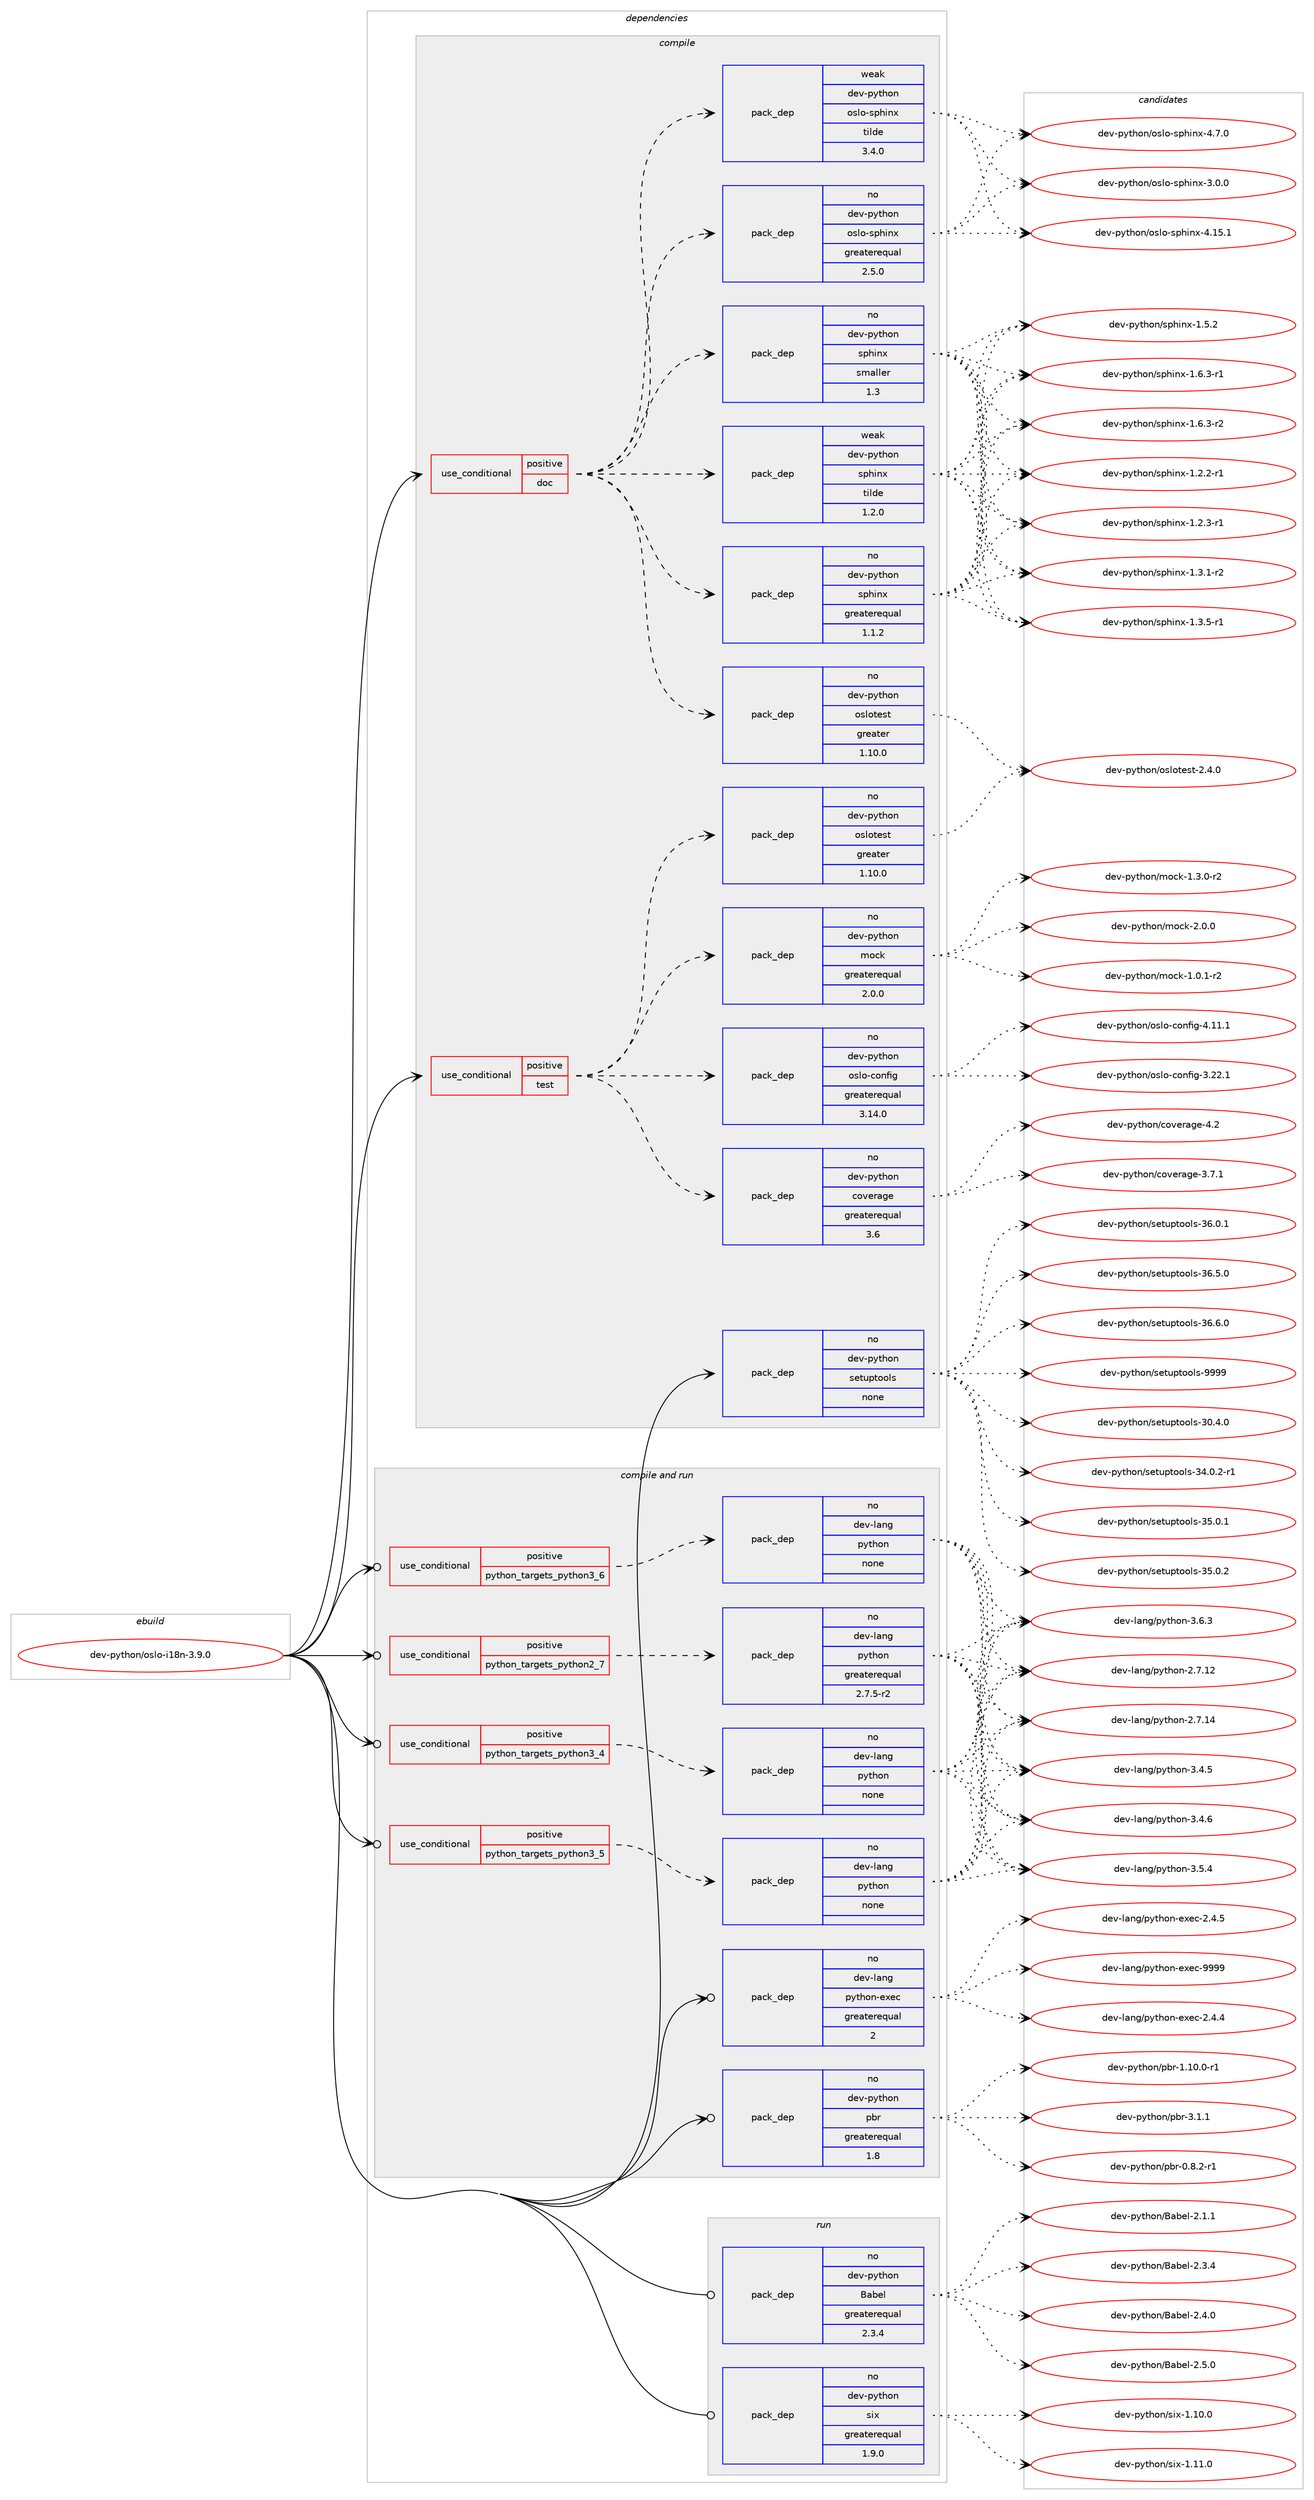 digraph prolog {

# *************
# Graph options
# *************

newrank=true;
concentrate=true;
compound=true;
graph [rankdir=LR,fontname=Helvetica,fontsize=10,ranksep=1.5];#, ranksep=2.5, nodesep=0.2];
edge  [arrowhead=vee];
node  [fontname=Helvetica,fontsize=10];

# **********
# The ebuild
# **********

subgraph cluster_leftcol {
color=gray;
rank=same;
label=<<i>ebuild</i>>;
id [label="dev-python/oslo-i18n-3.9.0", color=red, width=4, href="../dev-python/oslo-i18n-3.9.0.svg"];
}

# ****************
# The dependencies
# ****************

subgraph cluster_midcol {
color=gray;
label=<<i>dependencies</i>>;
subgraph cluster_compile {
fillcolor="#eeeeee";
style=filled;
label=<<i>compile</i>>;
subgraph cond36654 {
dependency170326 [label=<<TABLE BORDER="0" CELLBORDER="1" CELLSPACING="0" CELLPADDING="4"><TR><TD ROWSPAN="3" CELLPADDING="10">use_conditional</TD></TR><TR><TD>positive</TD></TR><TR><TD>doc</TD></TR></TABLE>>, shape=none, color=red];
subgraph pack129809 {
dependency170327 [label=<<TABLE BORDER="0" CELLBORDER="1" CELLSPACING="0" CELLPADDING="4" WIDTH="220"><TR><TD ROWSPAN="6" CELLPADDING="30">pack_dep</TD></TR><TR><TD WIDTH="110">no</TD></TR><TR><TD>dev-python</TD></TR><TR><TD>oslotest</TD></TR><TR><TD>greater</TD></TR><TR><TD>1.10.0</TD></TR></TABLE>>, shape=none, color=blue];
}
dependency170326:e -> dependency170327:w [weight=20,style="dashed",arrowhead="vee"];
subgraph pack129810 {
dependency170328 [label=<<TABLE BORDER="0" CELLBORDER="1" CELLSPACING="0" CELLPADDING="4" WIDTH="220"><TR><TD ROWSPAN="6" CELLPADDING="30">pack_dep</TD></TR><TR><TD WIDTH="110">no</TD></TR><TR><TD>dev-python</TD></TR><TR><TD>oslo-sphinx</TD></TR><TR><TD>greaterequal</TD></TR><TR><TD>2.5.0</TD></TR></TABLE>>, shape=none, color=blue];
}
dependency170326:e -> dependency170328:w [weight=20,style="dashed",arrowhead="vee"];
subgraph pack129811 {
dependency170329 [label=<<TABLE BORDER="0" CELLBORDER="1" CELLSPACING="0" CELLPADDING="4" WIDTH="220"><TR><TD ROWSPAN="6" CELLPADDING="30">pack_dep</TD></TR><TR><TD WIDTH="110">weak</TD></TR><TR><TD>dev-python</TD></TR><TR><TD>oslo-sphinx</TD></TR><TR><TD>tilde</TD></TR><TR><TD>3.4.0</TD></TR></TABLE>>, shape=none, color=blue];
}
dependency170326:e -> dependency170329:w [weight=20,style="dashed",arrowhead="vee"];
subgraph pack129812 {
dependency170330 [label=<<TABLE BORDER="0" CELLBORDER="1" CELLSPACING="0" CELLPADDING="4" WIDTH="220"><TR><TD ROWSPAN="6" CELLPADDING="30">pack_dep</TD></TR><TR><TD WIDTH="110">no</TD></TR><TR><TD>dev-python</TD></TR><TR><TD>sphinx</TD></TR><TR><TD>greaterequal</TD></TR><TR><TD>1.1.2</TD></TR></TABLE>>, shape=none, color=blue];
}
dependency170326:e -> dependency170330:w [weight=20,style="dashed",arrowhead="vee"];
subgraph pack129813 {
dependency170331 [label=<<TABLE BORDER="0" CELLBORDER="1" CELLSPACING="0" CELLPADDING="4" WIDTH="220"><TR><TD ROWSPAN="6" CELLPADDING="30">pack_dep</TD></TR><TR><TD WIDTH="110">weak</TD></TR><TR><TD>dev-python</TD></TR><TR><TD>sphinx</TD></TR><TR><TD>tilde</TD></TR><TR><TD>1.2.0</TD></TR></TABLE>>, shape=none, color=blue];
}
dependency170326:e -> dependency170331:w [weight=20,style="dashed",arrowhead="vee"];
subgraph pack129814 {
dependency170332 [label=<<TABLE BORDER="0" CELLBORDER="1" CELLSPACING="0" CELLPADDING="4" WIDTH="220"><TR><TD ROWSPAN="6" CELLPADDING="30">pack_dep</TD></TR><TR><TD WIDTH="110">no</TD></TR><TR><TD>dev-python</TD></TR><TR><TD>sphinx</TD></TR><TR><TD>smaller</TD></TR><TR><TD>1.3</TD></TR></TABLE>>, shape=none, color=blue];
}
dependency170326:e -> dependency170332:w [weight=20,style="dashed",arrowhead="vee"];
}
id:e -> dependency170326:w [weight=20,style="solid",arrowhead="vee"];
subgraph cond36655 {
dependency170333 [label=<<TABLE BORDER="0" CELLBORDER="1" CELLSPACING="0" CELLPADDING="4"><TR><TD ROWSPAN="3" CELLPADDING="10">use_conditional</TD></TR><TR><TD>positive</TD></TR><TR><TD>test</TD></TR></TABLE>>, shape=none, color=red];
subgraph pack129815 {
dependency170334 [label=<<TABLE BORDER="0" CELLBORDER="1" CELLSPACING="0" CELLPADDING="4" WIDTH="220"><TR><TD ROWSPAN="6" CELLPADDING="30">pack_dep</TD></TR><TR><TD WIDTH="110">no</TD></TR><TR><TD>dev-python</TD></TR><TR><TD>oslotest</TD></TR><TR><TD>greater</TD></TR><TR><TD>1.10.0</TD></TR></TABLE>>, shape=none, color=blue];
}
dependency170333:e -> dependency170334:w [weight=20,style="dashed",arrowhead="vee"];
subgraph pack129816 {
dependency170335 [label=<<TABLE BORDER="0" CELLBORDER="1" CELLSPACING="0" CELLPADDING="4" WIDTH="220"><TR><TD ROWSPAN="6" CELLPADDING="30">pack_dep</TD></TR><TR><TD WIDTH="110">no</TD></TR><TR><TD>dev-python</TD></TR><TR><TD>mock</TD></TR><TR><TD>greaterequal</TD></TR><TR><TD>2.0.0</TD></TR></TABLE>>, shape=none, color=blue];
}
dependency170333:e -> dependency170335:w [weight=20,style="dashed",arrowhead="vee"];
subgraph pack129817 {
dependency170336 [label=<<TABLE BORDER="0" CELLBORDER="1" CELLSPACING="0" CELLPADDING="4" WIDTH="220"><TR><TD ROWSPAN="6" CELLPADDING="30">pack_dep</TD></TR><TR><TD WIDTH="110">no</TD></TR><TR><TD>dev-python</TD></TR><TR><TD>coverage</TD></TR><TR><TD>greaterequal</TD></TR><TR><TD>3.6</TD></TR></TABLE>>, shape=none, color=blue];
}
dependency170333:e -> dependency170336:w [weight=20,style="dashed",arrowhead="vee"];
subgraph pack129818 {
dependency170337 [label=<<TABLE BORDER="0" CELLBORDER="1" CELLSPACING="0" CELLPADDING="4" WIDTH="220"><TR><TD ROWSPAN="6" CELLPADDING="30">pack_dep</TD></TR><TR><TD WIDTH="110">no</TD></TR><TR><TD>dev-python</TD></TR><TR><TD>oslo-config</TD></TR><TR><TD>greaterequal</TD></TR><TR><TD>3.14.0</TD></TR></TABLE>>, shape=none, color=blue];
}
dependency170333:e -> dependency170337:w [weight=20,style="dashed",arrowhead="vee"];
}
id:e -> dependency170333:w [weight=20,style="solid",arrowhead="vee"];
subgraph pack129819 {
dependency170338 [label=<<TABLE BORDER="0" CELLBORDER="1" CELLSPACING="0" CELLPADDING="4" WIDTH="220"><TR><TD ROWSPAN="6" CELLPADDING="30">pack_dep</TD></TR><TR><TD WIDTH="110">no</TD></TR><TR><TD>dev-python</TD></TR><TR><TD>setuptools</TD></TR><TR><TD>none</TD></TR><TR><TD></TD></TR></TABLE>>, shape=none, color=blue];
}
id:e -> dependency170338:w [weight=20,style="solid",arrowhead="vee"];
}
subgraph cluster_compileandrun {
fillcolor="#eeeeee";
style=filled;
label=<<i>compile and run</i>>;
subgraph cond36656 {
dependency170339 [label=<<TABLE BORDER="0" CELLBORDER="1" CELLSPACING="0" CELLPADDING="4"><TR><TD ROWSPAN="3" CELLPADDING="10">use_conditional</TD></TR><TR><TD>positive</TD></TR><TR><TD>python_targets_python2_7</TD></TR></TABLE>>, shape=none, color=red];
subgraph pack129820 {
dependency170340 [label=<<TABLE BORDER="0" CELLBORDER="1" CELLSPACING="0" CELLPADDING="4" WIDTH="220"><TR><TD ROWSPAN="6" CELLPADDING="30">pack_dep</TD></TR><TR><TD WIDTH="110">no</TD></TR><TR><TD>dev-lang</TD></TR><TR><TD>python</TD></TR><TR><TD>greaterequal</TD></TR><TR><TD>2.7.5-r2</TD></TR></TABLE>>, shape=none, color=blue];
}
dependency170339:e -> dependency170340:w [weight=20,style="dashed",arrowhead="vee"];
}
id:e -> dependency170339:w [weight=20,style="solid",arrowhead="odotvee"];
subgraph cond36657 {
dependency170341 [label=<<TABLE BORDER="0" CELLBORDER="1" CELLSPACING="0" CELLPADDING="4"><TR><TD ROWSPAN="3" CELLPADDING="10">use_conditional</TD></TR><TR><TD>positive</TD></TR><TR><TD>python_targets_python3_4</TD></TR></TABLE>>, shape=none, color=red];
subgraph pack129821 {
dependency170342 [label=<<TABLE BORDER="0" CELLBORDER="1" CELLSPACING="0" CELLPADDING="4" WIDTH="220"><TR><TD ROWSPAN="6" CELLPADDING="30">pack_dep</TD></TR><TR><TD WIDTH="110">no</TD></TR><TR><TD>dev-lang</TD></TR><TR><TD>python</TD></TR><TR><TD>none</TD></TR><TR><TD></TD></TR></TABLE>>, shape=none, color=blue];
}
dependency170341:e -> dependency170342:w [weight=20,style="dashed",arrowhead="vee"];
}
id:e -> dependency170341:w [weight=20,style="solid",arrowhead="odotvee"];
subgraph cond36658 {
dependency170343 [label=<<TABLE BORDER="0" CELLBORDER="1" CELLSPACING="0" CELLPADDING="4"><TR><TD ROWSPAN="3" CELLPADDING="10">use_conditional</TD></TR><TR><TD>positive</TD></TR><TR><TD>python_targets_python3_5</TD></TR></TABLE>>, shape=none, color=red];
subgraph pack129822 {
dependency170344 [label=<<TABLE BORDER="0" CELLBORDER="1" CELLSPACING="0" CELLPADDING="4" WIDTH="220"><TR><TD ROWSPAN="6" CELLPADDING="30">pack_dep</TD></TR><TR><TD WIDTH="110">no</TD></TR><TR><TD>dev-lang</TD></TR><TR><TD>python</TD></TR><TR><TD>none</TD></TR><TR><TD></TD></TR></TABLE>>, shape=none, color=blue];
}
dependency170343:e -> dependency170344:w [weight=20,style="dashed",arrowhead="vee"];
}
id:e -> dependency170343:w [weight=20,style="solid",arrowhead="odotvee"];
subgraph cond36659 {
dependency170345 [label=<<TABLE BORDER="0" CELLBORDER="1" CELLSPACING="0" CELLPADDING="4"><TR><TD ROWSPAN="3" CELLPADDING="10">use_conditional</TD></TR><TR><TD>positive</TD></TR><TR><TD>python_targets_python3_6</TD></TR></TABLE>>, shape=none, color=red];
subgraph pack129823 {
dependency170346 [label=<<TABLE BORDER="0" CELLBORDER="1" CELLSPACING="0" CELLPADDING="4" WIDTH="220"><TR><TD ROWSPAN="6" CELLPADDING="30">pack_dep</TD></TR><TR><TD WIDTH="110">no</TD></TR><TR><TD>dev-lang</TD></TR><TR><TD>python</TD></TR><TR><TD>none</TD></TR><TR><TD></TD></TR></TABLE>>, shape=none, color=blue];
}
dependency170345:e -> dependency170346:w [weight=20,style="dashed",arrowhead="vee"];
}
id:e -> dependency170345:w [weight=20,style="solid",arrowhead="odotvee"];
subgraph pack129824 {
dependency170347 [label=<<TABLE BORDER="0" CELLBORDER="1" CELLSPACING="0" CELLPADDING="4" WIDTH="220"><TR><TD ROWSPAN="6" CELLPADDING="30">pack_dep</TD></TR><TR><TD WIDTH="110">no</TD></TR><TR><TD>dev-lang</TD></TR><TR><TD>python-exec</TD></TR><TR><TD>greaterequal</TD></TR><TR><TD>2</TD></TR></TABLE>>, shape=none, color=blue];
}
id:e -> dependency170347:w [weight=20,style="solid",arrowhead="odotvee"];
subgraph pack129825 {
dependency170348 [label=<<TABLE BORDER="0" CELLBORDER="1" CELLSPACING="0" CELLPADDING="4" WIDTH="220"><TR><TD ROWSPAN="6" CELLPADDING="30">pack_dep</TD></TR><TR><TD WIDTH="110">no</TD></TR><TR><TD>dev-python</TD></TR><TR><TD>pbr</TD></TR><TR><TD>greaterequal</TD></TR><TR><TD>1.8</TD></TR></TABLE>>, shape=none, color=blue];
}
id:e -> dependency170348:w [weight=20,style="solid",arrowhead="odotvee"];
}
subgraph cluster_run {
fillcolor="#eeeeee";
style=filled;
label=<<i>run</i>>;
subgraph pack129826 {
dependency170349 [label=<<TABLE BORDER="0" CELLBORDER="1" CELLSPACING="0" CELLPADDING="4" WIDTH="220"><TR><TD ROWSPAN="6" CELLPADDING="30">pack_dep</TD></TR><TR><TD WIDTH="110">no</TD></TR><TR><TD>dev-python</TD></TR><TR><TD>Babel</TD></TR><TR><TD>greaterequal</TD></TR><TR><TD>2.3.4</TD></TR></TABLE>>, shape=none, color=blue];
}
id:e -> dependency170349:w [weight=20,style="solid",arrowhead="odot"];
subgraph pack129827 {
dependency170350 [label=<<TABLE BORDER="0" CELLBORDER="1" CELLSPACING="0" CELLPADDING="4" WIDTH="220"><TR><TD ROWSPAN="6" CELLPADDING="30">pack_dep</TD></TR><TR><TD WIDTH="110">no</TD></TR><TR><TD>dev-python</TD></TR><TR><TD>six</TD></TR><TR><TD>greaterequal</TD></TR><TR><TD>1.9.0</TD></TR></TABLE>>, shape=none, color=blue];
}
id:e -> dependency170350:w [weight=20,style="solid",arrowhead="odot"];
}
}

# **************
# The candidates
# **************

subgraph cluster_choices {
rank=same;
color=gray;
label=<<i>candidates</i>>;

subgraph choice129809 {
color=black;
nodesep=1;
choice1001011184511212111610411111047111115108111116101115116455046524648 [label="dev-python/oslotest-2.4.0", color=red, width=4,href="../dev-python/oslotest-2.4.0.svg"];
dependency170327:e -> choice1001011184511212111610411111047111115108111116101115116455046524648:w [style=dotted,weight="100"];
}
subgraph choice129810 {
color=black;
nodesep=1;
choice100101118451121211161041111104711111510811145115112104105110120455146484648 [label="dev-python/oslo-sphinx-3.0.0", color=red, width=4,href="../dev-python/oslo-sphinx-3.0.0.svg"];
choice10010111845112121116104111110471111151081114511511210410511012045524649534649 [label="dev-python/oslo-sphinx-4.15.1", color=red, width=4,href="../dev-python/oslo-sphinx-4.15.1.svg"];
choice100101118451121211161041111104711111510811145115112104105110120455246554648 [label="dev-python/oslo-sphinx-4.7.0", color=red, width=4,href="../dev-python/oslo-sphinx-4.7.0.svg"];
dependency170328:e -> choice100101118451121211161041111104711111510811145115112104105110120455146484648:w [style=dotted,weight="100"];
dependency170328:e -> choice10010111845112121116104111110471111151081114511511210410511012045524649534649:w [style=dotted,weight="100"];
dependency170328:e -> choice100101118451121211161041111104711111510811145115112104105110120455246554648:w [style=dotted,weight="100"];
}
subgraph choice129811 {
color=black;
nodesep=1;
choice100101118451121211161041111104711111510811145115112104105110120455146484648 [label="dev-python/oslo-sphinx-3.0.0", color=red, width=4,href="../dev-python/oslo-sphinx-3.0.0.svg"];
choice10010111845112121116104111110471111151081114511511210410511012045524649534649 [label="dev-python/oslo-sphinx-4.15.1", color=red, width=4,href="../dev-python/oslo-sphinx-4.15.1.svg"];
choice100101118451121211161041111104711111510811145115112104105110120455246554648 [label="dev-python/oslo-sphinx-4.7.0", color=red, width=4,href="../dev-python/oslo-sphinx-4.7.0.svg"];
dependency170329:e -> choice100101118451121211161041111104711111510811145115112104105110120455146484648:w [style=dotted,weight="100"];
dependency170329:e -> choice10010111845112121116104111110471111151081114511511210410511012045524649534649:w [style=dotted,weight="100"];
dependency170329:e -> choice100101118451121211161041111104711111510811145115112104105110120455246554648:w [style=dotted,weight="100"];
}
subgraph choice129812 {
color=black;
nodesep=1;
choice10010111845112121116104111110471151121041051101204549465046504511449 [label="dev-python/sphinx-1.2.2-r1", color=red, width=4,href="../dev-python/sphinx-1.2.2-r1.svg"];
choice10010111845112121116104111110471151121041051101204549465046514511449 [label="dev-python/sphinx-1.2.3-r1", color=red, width=4,href="../dev-python/sphinx-1.2.3-r1.svg"];
choice10010111845112121116104111110471151121041051101204549465146494511450 [label="dev-python/sphinx-1.3.1-r2", color=red, width=4,href="../dev-python/sphinx-1.3.1-r2.svg"];
choice10010111845112121116104111110471151121041051101204549465146534511449 [label="dev-python/sphinx-1.3.5-r1", color=red, width=4,href="../dev-python/sphinx-1.3.5-r1.svg"];
choice1001011184511212111610411111047115112104105110120454946534650 [label="dev-python/sphinx-1.5.2", color=red, width=4,href="../dev-python/sphinx-1.5.2.svg"];
choice10010111845112121116104111110471151121041051101204549465446514511449 [label="dev-python/sphinx-1.6.3-r1", color=red, width=4,href="../dev-python/sphinx-1.6.3-r1.svg"];
choice10010111845112121116104111110471151121041051101204549465446514511450 [label="dev-python/sphinx-1.6.3-r2", color=red, width=4,href="../dev-python/sphinx-1.6.3-r2.svg"];
dependency170330:e -> choice10010111845112121116104111110471151121041051101204549465046504511449:w [style=dotted,weight="100"];
dependency170330:e -> choice10010111845112121116104111110471151121041051101204549465046514511449:w [style=dotted,weight="100"];
dependency170330:e -> choice10010111845112121116104111110471151121041051101204549465146494511450:w [style=dotted,weight="100"];
dependency170330:e -> choice10010111845112121116104111110471151121041051101204549465146534511449:w [style=dotted,weight="100"];
dependency170330:e -> choice1001011184511212111610411111047115112104105110120454946534650:w [style=dotted,weight="100"];
dependency170330:e -> choice10010111845112121116104111110471151121041051101204549465446514511449:w [style=dotted,weight="100"];
dependency170330:e -> choice10010111845112121116104111110471151121041051101204549465446514511450:w [style=dotted,weight="100"];
}
subgraph choice129813 {
color=black;
nodesep=1;
choice10010111845112121116104111110471151121041051101204549465046504511449 [label="dev-python/sphinx-1.2.2-r1", color=red, width=4,href="../dev-python/sphinx-1.2.2-r1.svg"];
choice10010111845112121116104111110471151121041051101204549465046514511449 [label="dev-python/sphinx-1.2.3-r1", color=red, width=4,href="../dev-python/sphinx-1.2.3-r1.svg"];
choice10010111845112121116104111110471151121041051101204549465146494511450 [label="dev-python/sphinx-1.3.1-r2", color=red, width=4,href="../dev-python/sphinx-1.3.1-r2.svg"];
choice10010111845112121116104111110471151121041051101204549465146534511449 [label="dev-python/sphinx-1.3.5-r1", color=red, width=4,href="../dev-python/sphinx-1.3.5-r1.svg"];
choice1001011184511212111610411111047115112104105110120454946534650 [label="dev-python/sphinx-1.5.2", color=red, width=4,href="../dev-python/sphinx-1.5.2.svg"];
choice10010111845112121116104111110471151121041051101204549465446514511449 [label="dev-python/sphinx-1.6.3-r1", color=red, width=4,href="../dev-python/sphinx-1.6.3-r1.svg"];
choice10010111845112121116104111110471151121041051101204549465446514511450 [label="dev-python/sphinx-1.6.3-r2", color=red, width=4,href="../dev-python/sphinx-1.6.3-r2.svg"];
dependency170331:e -> choice10010111845112121116104111110471151121041051101204549465046504511449:w [style=dotted,weight="100"];
dependency170331:e -> choice10010111845112121116104111110471151121041051101204549465046514511449:w [style=dotted,weight="100"];
dependency170331:e -> choice10010111845112121116104111110471151121041051101204549465146494511450:w [style=dotted,weight="100"];
dependency170331:e -> choice10010111845112121116104111110471151121041051101204549465146534511449:w [style=dotted,weight="100"];
dependency170331:e -> choice1001011184511212111610411111047115112104105110120454946534650:w [style=dotted,weight="100"];
dependency170331:e -> choice10010111845112121116104111110471151121041051101204549465446514511449:w [style=dotted,weight="100"];
dependency170331:e -> choice10010111845112121116104111110471151121041051101204549465446514511450:w [style=dotted,weight="100"];
}
subgraph choice129814 {
color=black;
nodesep=1;
choice10010111845112121116104111110471151121041051101204549465046504511449 [label="dev-python/sphinx-1.2.2-r1", color=red, width=4,href="../dev-python/sphinx-1.2.2-r1.svg"];
choice10010111845112121116104111110471151121041051101204549465046514511449 [label="dev-python/sphinx-1.2.3-r1", color=red, width=4,href="../dev-python/sphinx-1.2.3-r1.svg"];
choice10010111845112121116104111110471151121041051101204549465146494511450 [label="dev-python/sphinx-1.3.1-r2", color=red, width=4,href="../dev-python/sphinx-1.3.1-r2.svg"];
choice10010111845112121116104111110471151121041051101204549465146534511449 [label="dev-python/sphinx-1.3.5-r1", color=red, width=4,href="../dev-python/sphinx-1.3.5-r1.svg"];
choice1001011184511212111610411111047115112104105110120454946534650 [label="dev-python/sphinx-1.5.2", color=red, width=4,href="../dev-python/sphinx-1.5.2.svg"];
choice10010111845112121116104111110471151121041051101204549465446514511449 [label="dev-python/sphinx-1.6.3-r1", color=red, width=4,href="../dev-python/sphinx-1.6.3-r1.svg"];
choice10010111845112121116104111110471151121041051101204549465446514511450 [label="dev-python/sphinx-1.6.3-r2", color=red, width=4,href="../dev-python/sphinx-1.6.3-r2.svg"];
dependency170332:e -> choice10010111845112121116104111110471151121041051101204549465046504511449:w [style=dotted,weight="100"];
dependency170332:e -> choice10010111845112121116104111110471151121041051101204549465046514511449:w [style=dotted,weight="100"];
dependency170332:e -> choice10010111845112121116104111110471151121041051101204549465146494511450:w [style=dotted,weight="100"];
dependency170332:e -> choice10010111845112121116104111110471151121041051101204549465146534511449:w [style=dotted,weight="100"];
dependency170332:e -> choice1001011184511212111610411111047115112104105110120454946534650:w [style=dotted,weight="100"];
dependency170332:e -> choice10010111845112121116104111110471151121041051101204549465446514511449:w [style=dotted,weight="100"];
dependency170332:e -> choice10010111845112121116104111110471151121041051101204549465446514511450:w [style=dotted,weight="100"];
}
subgraph choice129815 {
color=black;
nodesep=1;
choice1001011184511212111610411111047111115108111116101115116455046524648 [label="dev-python/oslotest-2.4.0", color=red, width=4,href="../dev-python/oslotest-2.4.0.svg"];
dependency170334:e -> choice1001011184511212111610411111047111115108111116101115116455046524648:w [style=dotted,weight="100"];
}
subgraph choice129816 {
color=black;
nodesep=1;
choice1001011184511212111610411111047109111991074549464846494511450 [label="dev-python/mock-1.0.1-r2", color=red, width=4,href="../dev-python/mock-1.0.1-r2.svg"];
choice1001011184511212111610411111047109111991074549465146484511450 [label="dev-python/mock-1.3.0-r2", color=red, width=4,href="../dev-python/mock-1.3.0-r2.svg"];
choice100101118451121211161041111104710911199107455046484648 [label="dev-python/mock-2.0.0", color=red, width=4,href="../dev-python/mock-2.0.0.svg"];
dependency170335:e -> choice1001011184511212111610411111047109111991074549464846494511450:w [style=dotted,weight="100"];
dependency170335:e -> choice1001011184511212111610411111047109111991074549465146484511450:w [style=dotted,weight="100"];
dependency170335:e -> choice100101118451121211161041111104710911199107455046484648:w [style=dotted,weight="100"];
}
subgraph choice129817 {
color=black;
nodesep=1;
choice10010111845112121116104111110479911111810111497103101455146554649 [label="dev-python/coverage-3.7.1", color=red, width=4,href="../dev-python/coverage-3.7.1.svg"];
choice1001011184511212111610411111047991111181011149710310145524650 [label="dev-python/coverage-4.2", color=red, width=4,href="../dev-python/coverage-4.2.svg"];
dependency170336:e -> choice10010111845112121116104111110479911111810111497103101455146554649:w [style=dotted,weight="100"];
dependency170336:e -> choice1001011184511212111610411111047991111181011149710310145524650:w [style=dotted,weight="100"];
}
subgraph choice129818 {
color=black;
nodesep=1;
choice1001011184511212111610411111047111115108111459911111010210510345514650504649 [label="dev-python/oslo-config-3.22.1", color=red, width=4,href="../dev-python/oslo-config-3.22.1.svg"];
choice1001011184511212111610411111047111115108111459911111010210510345524649494649 [label="dev-python/oslo-config-4.11.1", color=red, width=4,href="../dev-python/oslo-config-4.11.1.svg"];
dependency170337:e -> choice1001011184511212111610411111047111115108111459911111010210510345514650504649:w [style=dotted,weight="100"];
dependency170337:e -> choice1001011184511212111610411111047111115108111459911111010210510345524649494649:w [style=dotted,weight="100"];
}
subgraph choice129819 {
color=black;
nodesep=1;
choice100101118451121211161041111104711510111611711211611111110811545514846524648 [label="dev-python/setuptools-30.4.0", color=red, width=4,href="../dev-python/setuptools-30.4.0.svg"];
choice1001011184511212111610411111047115101116117112116111111108115455152464846504511449 [label="dev-python/setuptools-34.0.2-r1", color=red, width=4,href="../dev-python/setuptools-34.0.2-r1.svg"];
choice100101118451121211161041111104711510111611711211611111110811545515346484649 [label="dev-python/setuptools-35.0.1", color=red, width=4,href="../dev-python/setuptools-35.0.1.svg"];
choice100101118451121211161041111104711510111611711211611111110811545515346484650 [label="dev-python/setuptools-35.0.2", color=red, width=4,href="../dev-python/setuptools-35.0.2.svg"];
choice100101118451121211161041111104711510111611711211611111110811545515446484649 [label="dev-python/setuptools-36.0.1", color=red, width=4,href="../dev-python/setuptools-36.0.1.svg"];
choice100101118451121211161041111104711510111611711211611111110811545515446534648 [label="dev-python/setuptools-36.5.0", color=red, width=4,href="../dev-python/setuptools-36.5.0.svg"];
choice100101118451121211161041111104711510111611711211611111110811545515446544648 [label="dev-python/setuptools-36.6.0", color=red, width=4,href="../dev-python/setuptools-36.6.0.svg"];
choice10010111845112121116104111110471151011161171121161111111081154557575757 [label="dev-python/setuptools-9999", color=red, width=4,href="../dev-python/setuptools-9999.svg"];
dependency170338:e -> choice100101118451121211161041111104711510111611711211611111110811545514846524648:w [style=dotted,weight="100"];
dependency170338:e -> choice1001011184511212111610411111047115101116117112116111111108115455152464846504511449:w [style=dotted,weight="100"];
dependency170338:e -> choice100101118451121211161041111104711510111611711211611111110811545515346484649:w [style=dotted,weight="100"];
dependency170338:e -> choice100101118451121211161041111104711510111611711211611111110811545515346484650:w [style=dotted,weight="100"];
dependency170338:e -> choice100101118451121211161041111104711510111611711211611111110811545515446484649:w [style=dotted,weight="100"];
dependency170338:e -> choice100101118451121211161041111104711510111611711211611111110811545515446534648:w [style=dotted,weight="100"];
dependency170338:e -> choice100101118451121211161041111104711510111611711211611111110811545515446544648:w [style=dotted,weight="100"];
dependency170338:e -> choice10010111845112121116104111110471151011161171121161111111081154557575757:w [style=dotted,weight="100"];
}
subgraph choice129820 {
color=black;
nodesep=1;
choice10010111845108971101034711212111610411111045504655464950 [label="dev-lang/python-2.7.12", color=red, width=4,href="../dev-lang/python-2.7.12.svg"];
choice10010111845108971101034711212111610411111045504655464952 [label="dev-lang/python-2.7.14", color=red, width=4,href="../dev-lang/python-2.7.14.svg"];
choice100101118451089711010347112121116104111110455146524653 [label="dev-lang/python-3.4.5", color=red, width=4,href="../dev-lang/python-3.4.5.svg"];
choice100101118451089711010347112121116104111110455146524654 [label="dev-lang/python-3.4.6", color=red, width=4,href="../dev-lang/python-3.4.6.svg"];
choice100101118451089711010347112121116104111110455146534652 [label="dev-lang/python-3.5.4", color=red, width=4,href="../dev-lang/python-3.5.4.svg"];
choice100101118451089711010347112121116104111110455146544651 [label="dev-lang/python-3.6.3", color=red, width=4,href="../dev-lang/python-3.6.3.svg"];
dependency170340:e -> choice10010111845108971101034711212111610411111045504655464950:w [style=dotted,weight="100"];
dependency170340:e -> choice10010111845108971101034711212111610411111045504655464952:w [style=dotted,weight="100"];
dependency170340:e -> choice100101118451089711010347112121116104111110455146524653:w [style=dotted,weight="100"];
dependency170340:e -> choice100101118451089711010347112121116104111110455146524654:w [style=dotted,weight="100"];
dependency170340:e -> choice100101118451089711010347112121116104111110455146534652:w [style=dotted,weight="100"];
dependency170340:e -> choice100101118451089711010347112121116104111110455146544651:w [style=dotted,weight="100"];
}
subgraph choice129821 {
color=black;
nodesep=1;
choice10010111845108971101034711212111610411111045504655464950 [label="dev-lang/python-2.7.12", color=red, width=4,href="../dev-lang/python-2.7.12.svg"];
choice10010111845108971101034711212111610411111045504655464952 [label="dev-lang/python-2.7.14", color=red, width=4,href="../dev-lang/python-2.7.14.svg"];
choice100101118451089711010347112121116104111110455146524653 [label="dev-lang/python-3.4.5", color=red, width=4,href="../dev-lang/python-3.4.5.svg"];
choice100101118451089711010347112121116104111110455146524654 [label="dev-lang/python-3.4.6", color=red, width=4,href="../dev-lang/python-3.4.6.svg"];
choice100101118451089711010347112121116104111110455146534652 [label="dev-lang/python-3.5.4", color=red, width=4,href="../dev-lang/python-3.5.4.svg"];
choice100101118451089711010347112121116104111110455146544651 [label="dev-lang/python-3.6.3", color=red, width=4,href="../dev-lang/python-3.6.3.svg"];
dependency170342:e -> choice10010111845108971101034711212111610411111045504655464950:w [style=dotted,weight="100"];
dependency170342:e -> choice10010111845108971101034711212111610411111045504655464952:w [style=dotted,weight="100"];
dependency170342:e -> choice100101118451089711010347112121116104111110455146524653:w [style=dotted,weight="100"];
dependency170342:e -> choice100101118451089711010347112121116104111110455146524654:w [style=dotted,weight="100"];
dependency170342:e -> choice100101118451089711010347112121116104111110455146534652:w [style=dotted,weight="100"];
dependency170342:e -> choice100101118451089711010347112121116104111110455146544651:w [style=dotted,weight="100"];
}
subgraph choice129822 {
color=black;
nodesep=1;
choice10010111845108971101034711212111610411111045504655464950 [label="dev-lang/python-2.7.12", color=red, width=4,href="../dev-lang/python-2.7.12.svg"];
choice10010111845108971101034711212111610411111045504655464952 [label="dev-lang/python-2.7.14", color=red, width=4,href="../dev-lang/python-2.7.14.svg"];
choice100101118451089711010347112121116104111110455146524653 [label="dev-lang/python-3.4.5", color=red, width=4,href="../dev-lang/python-3.4.5.svg"];
choice100101118451089711010347112121116104111110455146524654 [label="dev-lang/python-3.4.6", color=red, width=4,href="../dev-lang/python-3.4.6.svg"];
choice100101118451089711010347112121116104111110455146534652 [label="dev-lang/python-3.5.4", color=red, width=4,href="../dev-lang/python-3.5.4.svg"];
choice100101118451089711010347112121116104111110455146544651 [label="dev-lang/python-3.6.3", color=red, width=4,href="../dev-lang/python-3.6.3.svg"];
dependency170344:e -> choice10010111845108971101034711212111610411111045504655464950:w [style=dotted,weight="100"];
dependency170344:e -> choice10010111845108971101034711212111610411111045504655464952:w [style=dotted,weight="100"];
dependency170344:e -> choice100101118451089711010347112121116104111110455146524653:w [style=dotted,weight="100"];
dependency170344:e -> choice100101118451089711010347112121116104111110455146524654:w [style=dotted,weight="100"];
dependency170344:e -> choice100101118451089711010347112121116104111110455146534652:w [style=dotted,weight="100"];
dependency170344:e -> choice100101118451089711010347112121116104111110455146544651:w [style=dotted,weight="100"];
}
subgraph choice129823 {
color=black;
nodesep=1;
choice10010111845108971101034711212111610411111045504655464950 [label="dev-lang/python-2.7.12", color=red, width=4,href="../dev-lang/python-2.7.12.svg"];
choice10010111845108971101034711212111610411111045504655464952 [label="dev-lang/python-2.7.14", color=red, width=4,href="../dev-lang/python-2.7.14.svg"];
choice100101118451089711010347112121116104111110455146524653 [label="dev-lang/python-3.4.5", color=red, width=4,href="../dev-lang/python-3.4.5.svg"];
choice100101118451089711010347112121116104111110455146524654 [label="dev-lang/python-3.4.6", color=red, width=4,href="../dev-lang/python-3.4.6.svg"];
choice100101118451089711010347112121116104111110455146534652 [label="dev-lang/python-3.5.4", color=red, width=4,href="../dev-lang/python-3.5.4.svg"];
choice100101118451089711010347112121116104111110455146544651 [label="dev-lang/python-3.6.3", color=red, width=4,href="../dev-lang/python-3.6.3.svg"];
dependency170346:e -> choice10010111845108971101034711212111610411111045504655464950:w [style=dotted,weight="100"];
dependency170346:e -> choice10010111845108971101034711212111610411111045504655464952:w [style=dotted,weight="100"];
dependency170346:e -> choice100101118451089711010347112121116104111110455146524653:w [style=dotted,weight="100"];
dependency170346:e -> choice100101118451089711010347112121116104111110455146524654:w [style=dotted,weight="100"];
dependency170346:e -> choice100101118451089711010347112121116104111110455146534652:w [style=dotted,weight="100"];
dependency170346:e -> choice100101118451089711010347112121116104111110455146544651:w [style=dotted,weight="100"];
}
subgraph choice129824 {
color=black;
nodesep=1;
choice1001011184510897110103471121211161041111104510112010199455046524652 [label="dev-lang/python-exec-2.4.4", color=red, width=4,href="../dev-lang/python-exec-2.4.4.svg"];
choice1001011184510897110103471121211161041111104510112010199455046524653 [label="dev-lang/python-exec-2.4.5", color=red, width=4,href="../dev-lang/python-exec-2.4.5.svg"];
choice10010111845108971101034711212111610411111045101120101994557575757 [label="dev-lang/python-exec-9999", color=red, width=4,href="../dev-lang/python-exec-9999.svg"];
dependency170347:e -> choice1001011184510897110103471121211161041111104510112010199455046524652:w [style=dotted,weight="100"];
dependency170347:e -> choice1001011184510897110103471121211161041111104510112010199455046524653:w [style=dotted,weight="100"];
dependency170347:e -> choice10010111845108971101034711212111610411111045101120101994557575757:w [style=dotted,weight="100"];
}
subgraph choice129825 {
color=black;
nodesep=1;
choice1001011184511212111610411111047112981144548465646504511449 [label="dev-python/pbr-0.8.2-r1", color=red, width=4,href="../dev-python/pbr-0.8.2-r1.svg"];
choice100101118451121211161041111104711298114454946494846484511449 [label="dev-python/pbr-1.10.0-r1", color=red, width=4,href="../dev-python/pbr-1.10.0-r1.svg"];
choice100101118451121211161041111104711298114455146494649 [label="dev-python/pbr-3.1.1", color=red, width=4,href="../dev-python/pbr-3.1.1.svg"];
dependency170348:e -> choice1001011184511212111610411111047112981144548465646504511449:w [style=dotted,weight="100"];
dependency170348:e -> choice100101118451121211161041111104711298114454946494846484511449:w [style=dotted,weight="100"];
dependency170348:e -> choice100101118451121211161041111104711298114455146494649:w [style=dotted,weight="100"];
}
subgraph choice129826 {
color=black;
nodesep=1;
choice1001011184511212111610411111047669798101108455046494649 [label="dev-python/Babel-2.1.1", color=red, width=4,href="../dev-python/Babel-2.1.1.svg"];
choice1001011184511212111610411111047669798101108455046514652 [label="dev-python/Babel-2.3.4", color=red, width=4,href="../dev-python/Babel-2.3.4.svg"];
choice1001011184511212111610411111047669798101108455046524648 [label="dev-python/Babel-2.4.0", color=red, width=4,href="../dev-python/Babel-2.4.0.svg"];
choice1001011184511212111610411111047669798101108455046534648 [label="dev-python/Babel-2.5.0", color=red, width=4,href="../dev-python/Babel-2.5.0.svg"];
dependency170349:e -> choice1001011184511212111610411111047669798101108455046494649:w [style=dotted,weight="100"];
dependency170349:e -> choice1001011184511212111610411111047669798101108455046514652:w [style=dotted,weight="100"];
dependency170349:e -> choice1001011184511212111610411111047669798101108455046524648:w [style=dotted,weight="100"];
dependency170349:e -> choice1001011184511212111610411111047669798101108455046534648:w [style=dotted,weight="100"];
}
subgraph choice129827 {
color=black;
nodesep=1;
choice100101118451121211161041111104711510512045494649484648 [label="dev-python/six-1.10.0", color=red, width=4,href="../dev-python/six-1.10.0.svg"];
choice100101118451121211161041111104711510512045494649494648 [label="dev-python/six-1.11.0", color=red, width=4,href="../dev-python/six-1.11.0.svg"];
dependency170350:e -> choice100101118451121211161041111104711510512045494649484648:w [style=dotted,weight="100"];
dependency170350:e -> choice100101118451121211161041111104711510512045494649494648:w [style=dotted,weight="100"];
}
}

}
